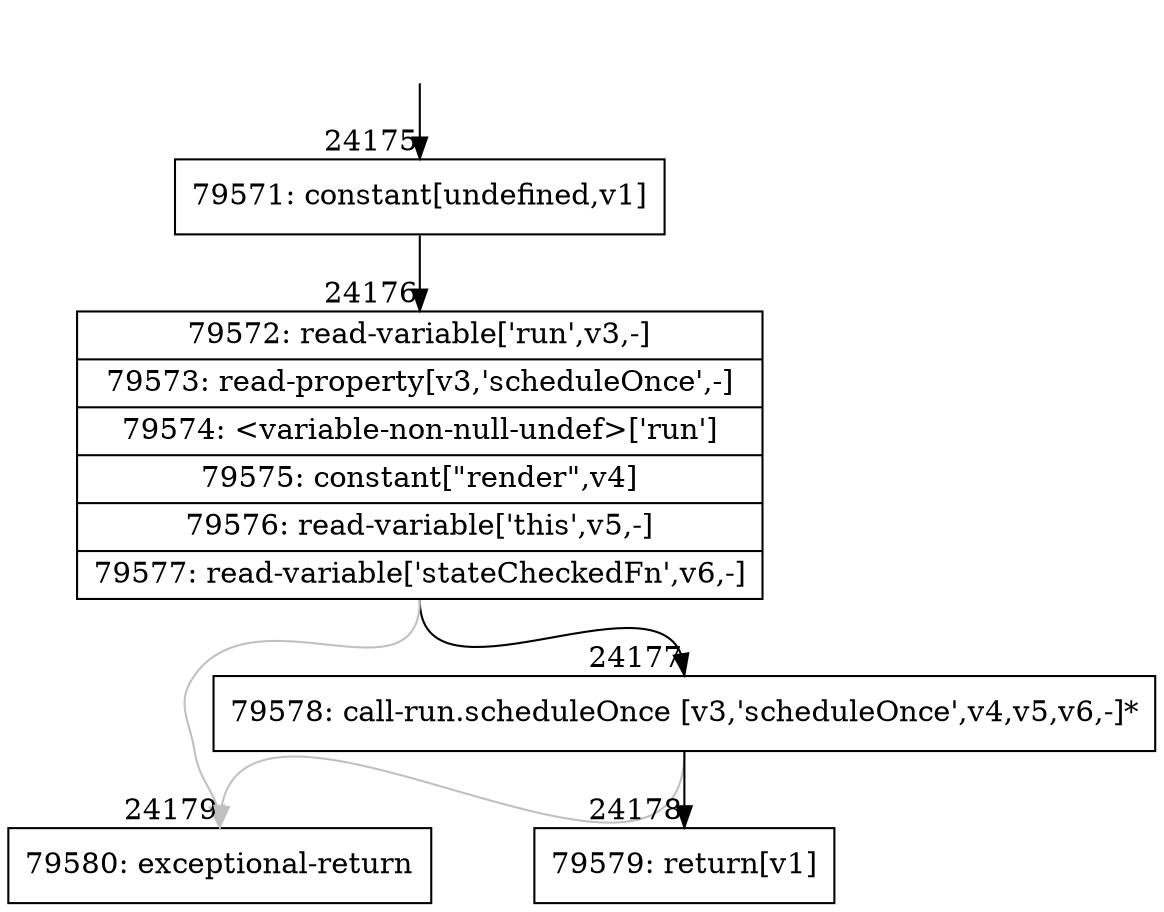 digraph {
rankdir="TD"
BB_entry2118[shape=none,label=""];
BB_entry2118 -> BB24175 [tailport=s, headport=n, headlabel="    24175"]
BB24175 [shape=record label="{79571: constant[undefined,v1]}" ] 
BB24175 -> BB24176 [tailport=s, headport=n, headlabel="      24176"]
BB24176 [shape=record label="{79572: read-variable['run',v3,-]|79573: read-property[v3,'scheduleOnce',-]|79574: \<variable-non-null-undef\>['run']|79575: constant[\"render\",v4]|79576: read-variable['this',v5,-]|79577: read-variable['stateCheckedFn',v6,-]}" ] 
BB24176 -> BB24177 [tailport=s, headport=n, headlabel="      24177"]
BB24176 -> BB24179 [tailport=s, headport=n, color=gray, headlabel="      24179"]
BB24177 [shape=record label="{79578: call-run.scheduleOnce [v3,'scheduleOnce',v4,v5,v6,-]*}" ] 
BB24177 -> BB24178 [tailport=s, headport=n, headlabel="      24178"]
BB24177 -> BB24179 [tailport=s, headport=n, color=gray]
BB24178 [shape=record label="{79579: return[v1]}" ] 
BB24179 [shape=record label="{79580: exceptional-return}" ] 
//#$~ 45662
}
